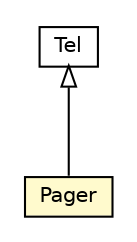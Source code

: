 #!/usr/local/bin/dot
#
# Class diagram 
# Generated by UMLGraph version R5_6-24-gf6e263 (http://www.umlgraph.org/)
#

digraph G {
	edge [fontname="Helvetica",fontsize=10,labelfontname="Helvetica",labelfontsize=10];
	node [fontname="Helvetica",fontsize=10,shape=plaintext];
	nodesep=0.25;
	ranksep=0.5;
	// org.universAAL.ontology.vcard.Tel
	c6024849 [label=<<table title="org.universAAL.ontology.vcard.Tel" border="0" cellborder="1" cellspacing="0" cellpadding="2" port="p" href="./Tel.html">
		<tr><td><table border="0" cellspacing="0" cellpadding="1">
<tr><td align="center" balign="center"> Tel </td></tr>
		</table></td></tr>
		</table>>, URL="./Tel.html", fontname="Helvetica", fontcolor="black", fontsize=10.0];
	// org.universAAL.ontology.vcard.Pager
	c6024857 [label=<<table title="org.universAAL.ontology.vcard.Pager" border="0" cellborder="1" cellspacing="0" cellpadding="2" port="p" bgcolor="lemonChiffon" href="./Pager.html">
		<tr><td><table border="0" cellspacing="0" cellpadding="1">
<tr><td align="center" balign="center"> Pager </td></tr>
		</table></td></tr>
		</table>>, URL="./Pager.html", fontname="Helvetica", fontcolor="black", fontsize=10.0];
	//org.universAAL.ontology.vcard.Pager extends org.universAAL.ontology.vcard.Tel
	c6024849:p -> c6024857:p [dir=back,arrowtail=empty];
}

